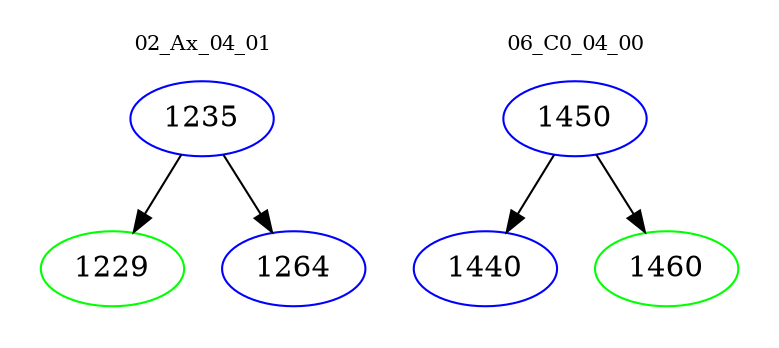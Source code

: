 digraph{
subgraph cluster_0 {
color = white
label = "02_Ax_04_01";
fontsize=10;
T0_1235 [label="1235", color="blue"]
T0_1235 -> T0_1229 [color="black"]
T0_1229 [label="1229", color="green"]
T0_1235 -> T0_1264 [color="black"]
T0_1264 [label="1264", color="blue"]
}
subgraph cluster_1 {
color = white
label = "06_C0_04_00";
fontsize=10;
T1_1450 [label="1450", color="blue"]
T1_1450 -> T1_1440 [color="black"]
T1_1440 [label="1440", color="blue"]
T1_1450 -> T1_1460 [color="black"]
T1_1460 [label="1460", color="green"]
}
}

